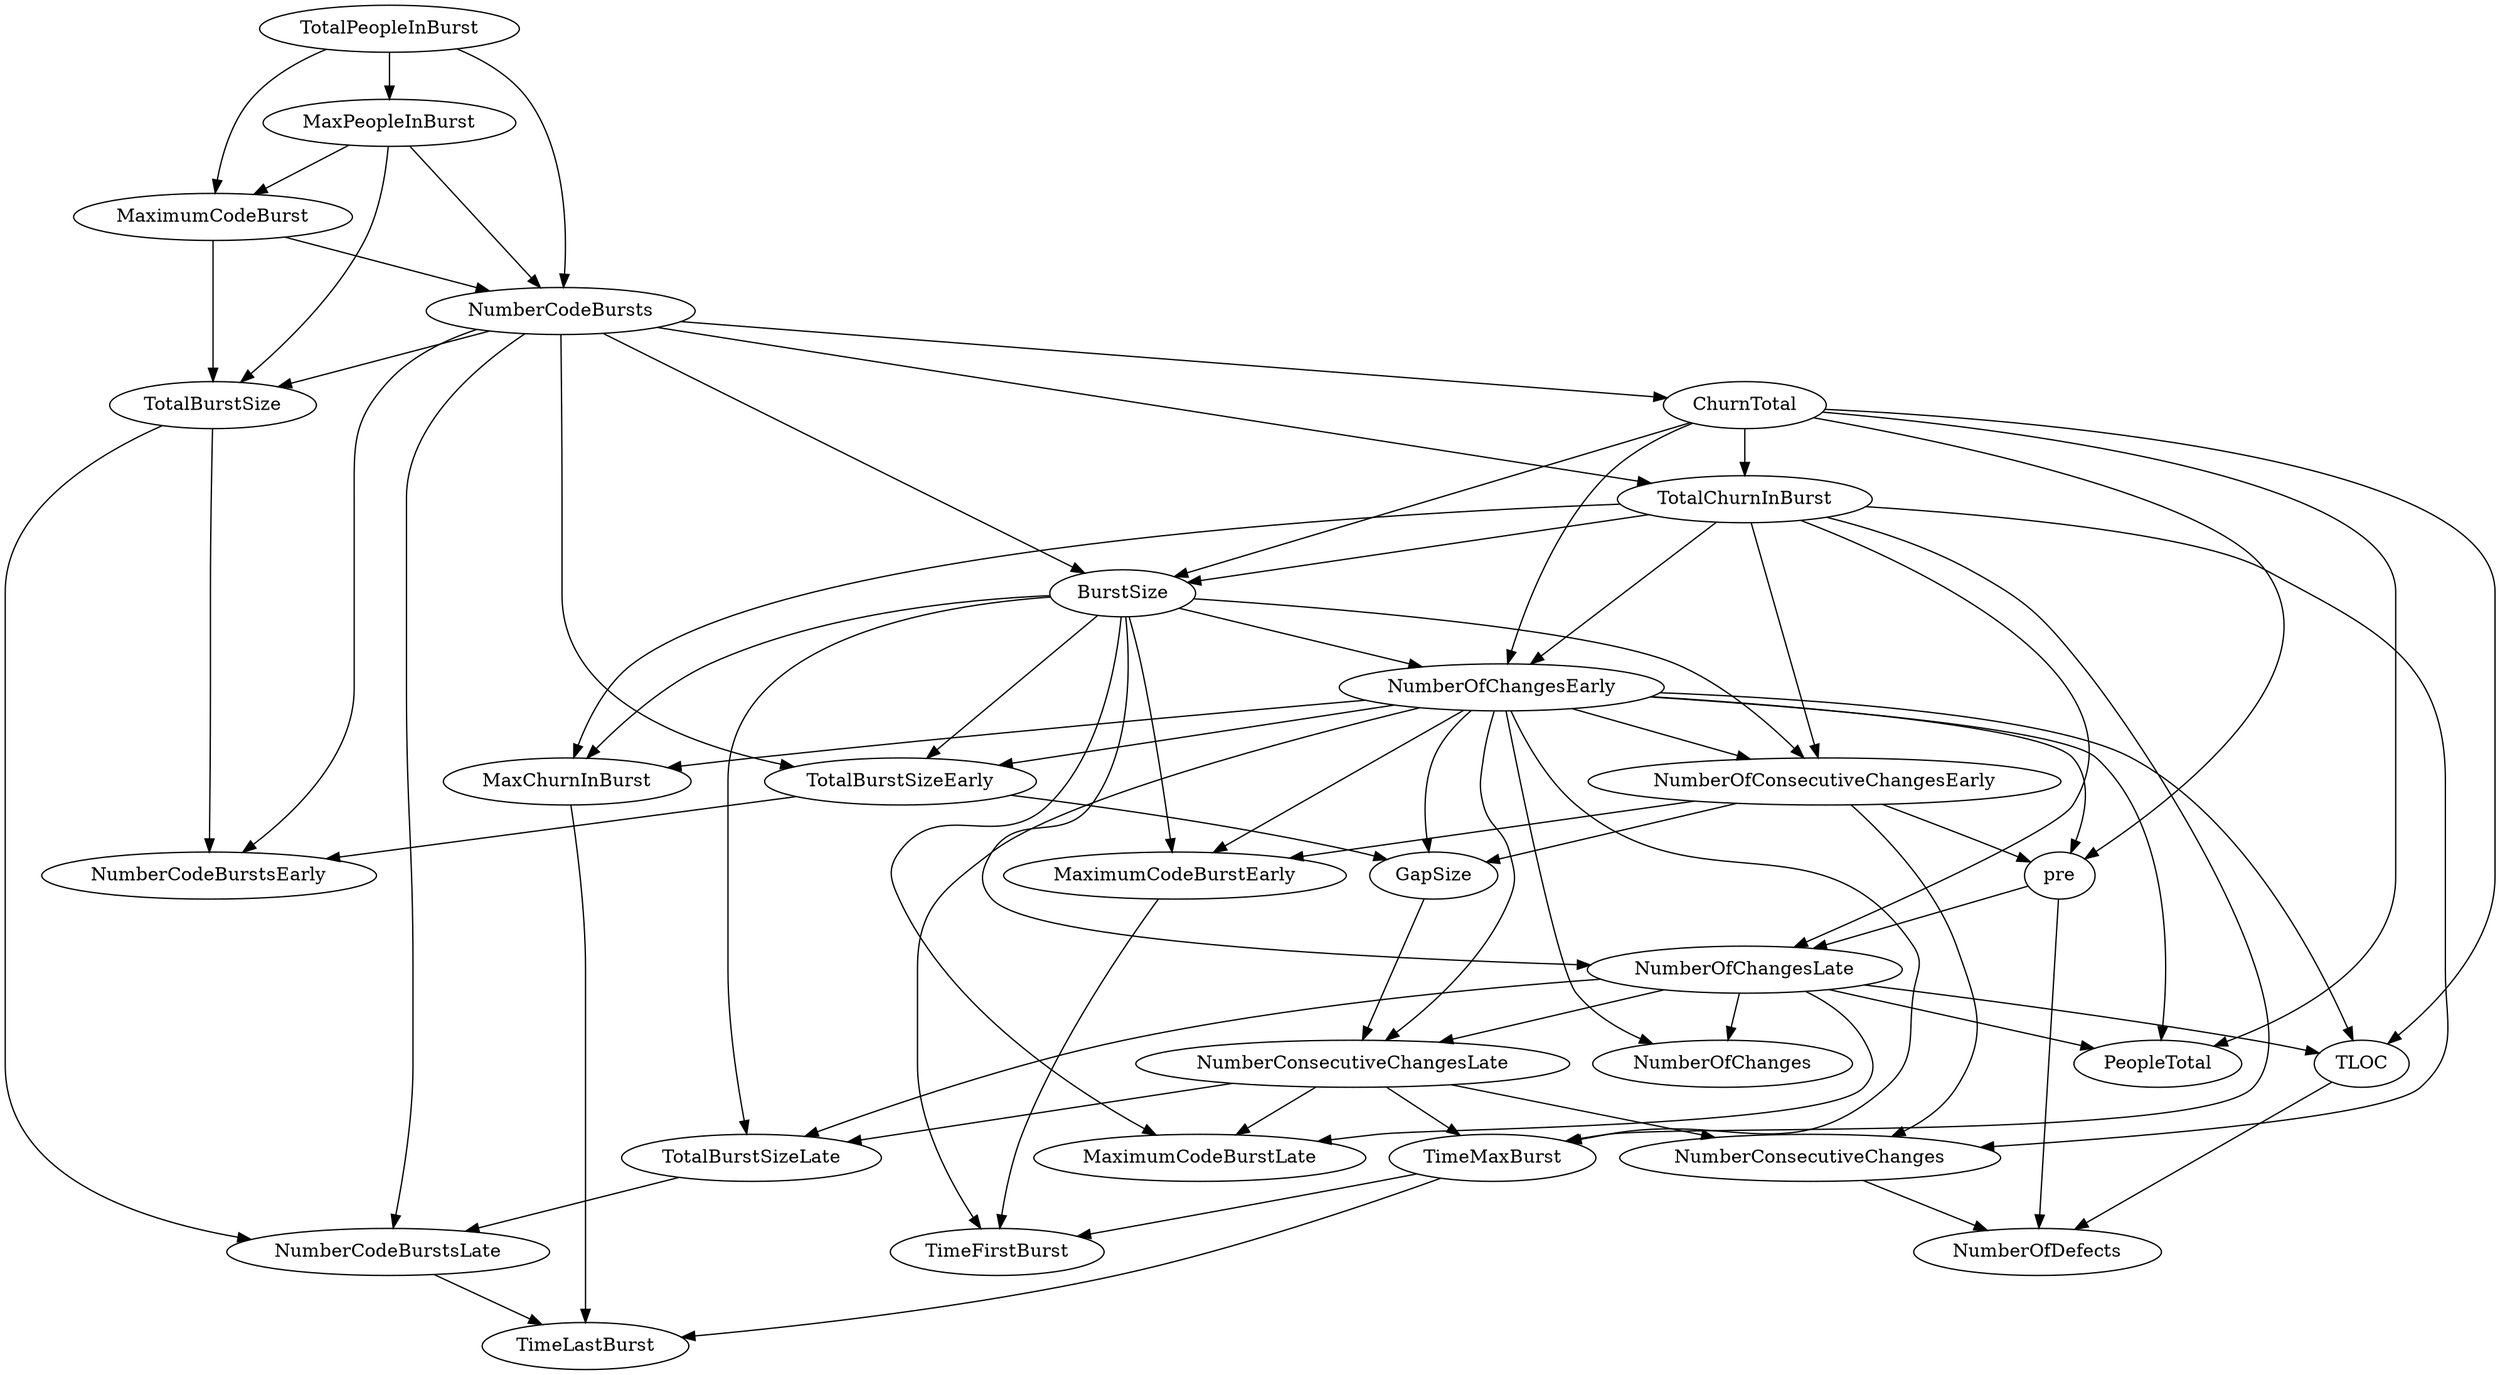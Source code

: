 digraph {
   TotalPeopleInBurst;
   MaximumCodeBurstLate;
   NumberOfChanges;
   MaxPeopleInBurst;
   TotalBurstSizeLate;
   NumberCodeBurstsLate;
   NumberOfChangesLate;
   NumberOfChangesEarly;
   MaxChurnInBurst;
   MaximumCodeBurstEarly;
   NumberCodeBurstsEarly;
   TimeFirstBurst;
   TotalChurnInBurst;
   ChurnTotal;
   MaximumCodeBurst;
   NumberOfConsecutiveChangesEarly;
   NumberConsecutiveChangesLate;
   TotalBurstSizeEarly;
   TotalBurstSize;
   TimeMaxBurst;
   NumberConsecutiveChanges;
   TimeLastBurst;
   NumberCodeBursts;
   PeopleTotal;
   pre;
   NumberOfDefects;
   TLOC;
   GapSize;
   BurstSize;
   TotalPeopleInBurst -> MaxPeopleInBurst;
   TotalPeopleInBurst -> MaximumCodeBurst;
   TotalPeopleInBurst -> NumberCodeBursts;
   MaxPeopleInBurst -> MaximumCodeBurst;
   MaxPeopleInBurst -> TotalBurstSize;
   MaxPeopleInBurst -> NumberCodeBursts;
   TotalBurstSizeLate -> NumberCodeBurstsLate;
   NumberCodeBurstsLate -> TimeLastBurst;
   NumberOfChangesLate -> MaximumCodeBurstLate;
   NumberOfChangesLate -> NumberOfChanges;
   NumberOfChangesLate -> TotalBurstSizeLate;
   NumberOfChangesLate -> NumberConsecutiveChangesLate;
   NumberOfChangesLate -> PeopleTotal;
   NumberOfChangesLate -> TLOC;
   NumberOfChangesEarly -> NumberOfChanges;
   NumberOfChangesEarly -> MaxChurnInBurst;
   NumberOfChangesEarly -> MaximumCodeBurstEarly;
   NumberOfChangesEarly -> TimeFirstBurst;
   NumberOfChangesEarly -> NumberOfConsecutiveChangesEarly;
   NumberOfChangesEarly -> NumberConsecutiveChangesLate;
   NumberOfChangesEarly -> TotalBurstSizeEarly;
   NumberOfChangesEarly -> TimeMaxBurst;
   NumberOfChangesEarly -> PeopleTotal;
   NumberOfChangesEarly -> pre;
   NumberOfChangesEarly -> TLOC;
   NumberOfChangesEarly -> GapSize;
   MaxChurnInBurst -> TimeLastBurst;
   MaximumCodeBurstEarly -> TimeFirstBurst;
   TotalChurnInBurst -> NumberOfChangesLate;
   TotalChurnInBurst -> NumberOfChangesEarly;
   TotalChurnInBurst -> MaxChurnInBurst;
   TotalChurnInBurst -> NumberOfConsecutiveChangesEarly;
   TotalChurnInBurst -> TimeMaxBurst;
   TotalChurnInBurst -> NumberConsecutiveChanges;
   TotalChurnInBurst -> BurstSize;
   ChurnTotal -> NumberOfChangesEarly;
   ChurnTotal -> TotalChurnInBurst;
   ChurnTotal -> PeopleTotal;
   ChurnTotal -> pre;
   ChurnTotal -> TLOC;
   ChurnTotal -> BurstSize;
   MaximumCodeBurst -> TotalBurstSize;
   MaximumCodeBurst -> NumberCodeBursts;
   NumberOfConsecutiveChangesEarly -> MaximumCodeBurstEarly;
   NumberOfConsecutiveChangesEarly -> NumberConsecutiveChanges;
   NumberOfConsecutiveChangesEarly -> pre;
   NumberOfConsecutiveChangesEarly -> GapSize;
   NumberConsecutiveChangesLate -> MaximumCodeBurstLate;
   NumberConsecutiveChangesLate -> TotalBurstSizeLate;
   NumberConsecutiveChangesLate -> TimeMaxBurst;
   NumberConsecutiveChangesLate -> NumberConsecutiveChanges;
   TotalBurstSizeEarly -> NumberCodeBurstsEarly;
   TotalBurstSizeEarly -> GapSize;
   TotalBurstSize -> NumberCodeBurstsLate;
   TotalBurstSize -> NumberCodeBurstsEarly;
   TimeMaxBurst -> TimeFirstBurst;
   TimeMaxBurst -> TimeLastBurst;
   NumberConsecutiveChanges -> NumberOfDefects;
   NumberCodeBursts -> NumberCodeBurstsLate;
   NumberCodeBursts -> NumberCodeBurstsEarly;
   NumberCodeBursts -> TotalChurnInBurst;
   NumberCodeBursts -> ChurnTotal;
   NumberCodeBursts -> TotalBurstSizeEarly;
   NumberCodeBursts -> TotalBurstSize;
   NumberCodeBursts -> BurstSize;
   pre -> NumberOfChangesLate;
   pre -> NumberOfDefects;
   TLOC -> NumberOfDefects;
   GapSize -> NumberConsecutiveChangesLate;
   BurstSize -> MaximumCodeBurstLate;
   BurstSize -> TotalBurstSizeLate;
   BurstSize -> NumberOfChangesLate;
   BurstSize -> NumberOfChangesEarly;
   BurstSize -> MaxChurnInBurst;
   BurstSize -> MaximumCodeBurstEarly;
   BurstSize -> NumberOfConsecutiveChangesEarly;
   BurstSize -> TotalBurstSizeEarly;
}
